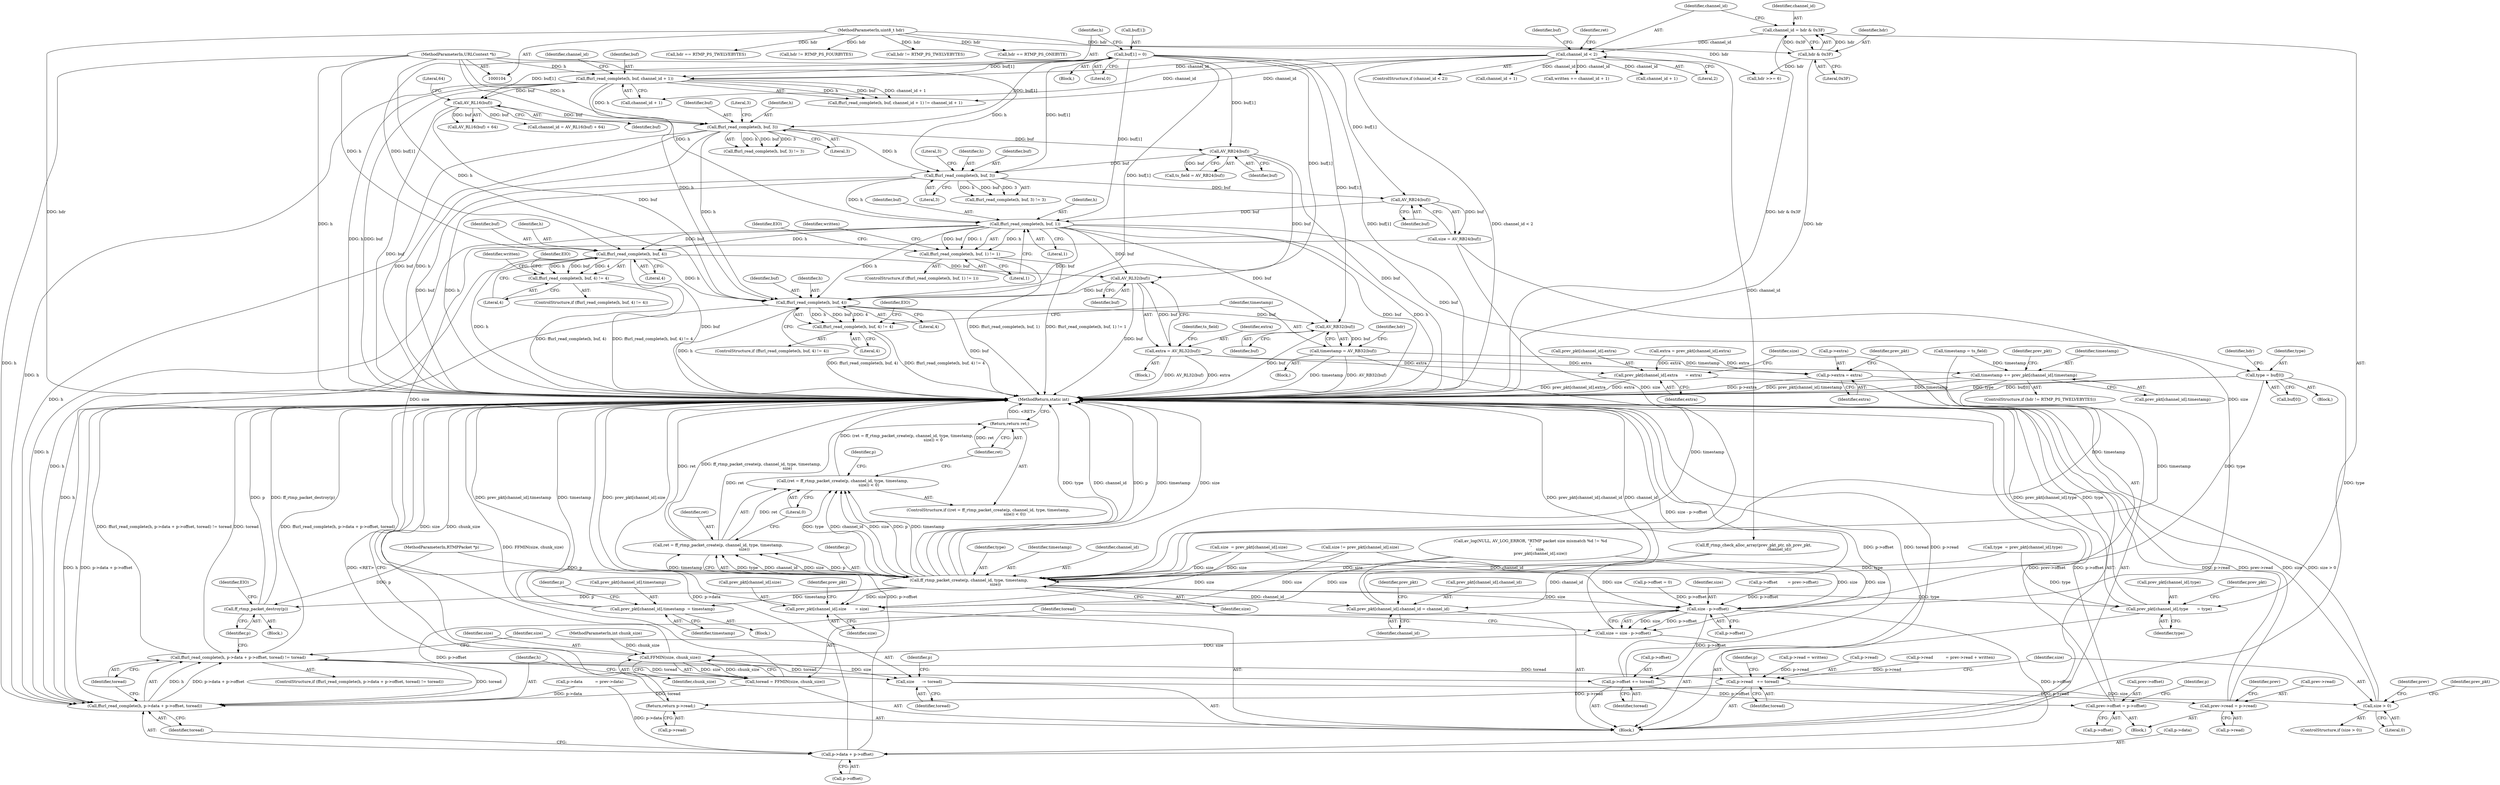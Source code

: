 digraph "0_FFmpeg_7d57ca4d9a75562fa32e40766211de150f8b3ee7@API" {
"1000265" [label="(Call,ffurl_read_complete(h, buf, 1))"];
"1000248" [label="(Call,ffurl_read_complete(h, buf, 3))"];
"1000226" [label="(Call,ffurl_read_complete(h, buf, 3))"];
"1000148" [label="(Call,ffurl_read_complete(h, buf, channel_id + 1))"];
"1000105" [label="(MethodParameterIn,URLContext *h)"];
"1000141" [label="(Call,buf[1] = 0)"];
"1000137" [label="(Call,channel_id < 2)"];
"1000131" [label="(Call,channel_id = hdr & 0x3F)"];
"1000133" [label="(Call,hdr & 0x3F)"];
"1000110" [label="(MethodParameterIn,uint8_t hdr)"];
"1000168" [label="(Call,AV_RL16(buf))"];
"1000239" [label="(Call,AV_RB24(buf))"];
"1000261" [label="(Call,AV_RB24(buf))"];
"1000264" [label="(Call,ffurl_read_complete(h, buf, 1) != 1)"];
"1000275" [label="(Call,type = buf[0])"];
"1000386" [label="(Call,ff_rtmp_packet_create(p, channel_id, type, timestamp,\n                                          size))"];
"1000383" [label="(Call,(ret = ff_rtmp_packet_create(p, channel_id, type, timestamp,\n                                          size)) < 0)"];
"1000384" [label="(Call,ret = ff_rtmp_packet_create(p, channel_id, type, timestamp,\n                                          size))"];
"1000393" [label="(Return,return ret;)"];
"1000412" [label="(Call,prev_pkt[channel_id].timestamp  = timestamp)"];
"1000503" [label="(Call,prev_pkt[channel_id].channel_id = channel_id)"];
"1000510" [label="(Call,prev_pkt[channel_id].type       = type)"];
"1000517" [label="(Call,prev_pkt[channel_id].size       = size)"];
"1000533" [label="(Call,size - p->offset)"];
"1000531" [label="(Call,size = size - p->offset)"];
"1000540" [label="(Call,FFMIN(size, chunk_size))"];
"1000538" [label="(Call,toread = FFMIN(size, chunk_size))"];
"1000545" [label="(Call,ffurl_read_complete(h, p->data + p->offset, toread))"];
"1000544" [label="(Call,ffurl_read_complete(h, p->data + p->offset, toread) != toread)"];
"1000562" [label="(Call,size      -= toread)"];
"1000576" [label="(Call,size > 0)"];
"1000565" [label="(Call,p->read   += toread)"];
"1000594" [label="(Call,prev->read = p->read)"];
"1000623" [label="(Return,return p->read;)"];
"1000570" [label="(Call,p->offset += toread)"];
"1000601" [label="(Call,prev->offset = p->offset)"];
"1000547" [label="(Call,p->data + p->offset)"];
"1000557" [label="(Call,ff_rtmp_packet_destroy(p))"];
"1000287" [label="(Call,ffurl_read_complete(h, buf, 4))"];
"1000286" [label="(Call,ffurl_read_complete(h, buf, 4) != 4)"];
"1000300" [label="(Call,AV_RL32(buf))"];
"1000298" [label="(Call,extra = AV_RL32(buf))"];
"1000498" [label="(Call,p->extra = extra)"];
"1000524" [label="(Call,prev_pkt[channel_id].extra      = extra)"];
"1000309" [label="(Call,ffurl_read_complete(h, buf, 4))"];
"1000308" [label="(Call,ffurl_read_complete(h, buf, 4) != 4)"];
"1000319" [label="(Call,AV_RB32(buf))"];
"1000317" [label="(Call,timestamp = AV_RB32(buf))"];
"1000330" [label="(Call,timestamp += prev_pkt[channel_id].timestamp)"];
"1000503" [label="(Call,prev_pkt[channel_id].channel_id = channel_id)"];
"1000513" [label="(Identifier,prev_pkt)"];
"1000400" [label="(Call,p->offset = 0)"];
"1000143" [label="(Identifier,buf)"];
"1000538" [label="(Call,toread = FFMIN(size, chunk_size))"];
"1000598" [label="(Call,p->read)"];
"1000261" [label="(Call,AV_RB24(buf))"];
"1000267" [label="(Identifier,buf)"];
"1000200" [label="(Call,extra = prev_pkt[channel_id].extra)"];
"1000397" [label="(Identifier,p)"];
"1000565" [label="(Call,p->read   += toread)"];
"1000389" [label="(Identifier,type)"];
"1000603" [label="(Identifier,prev)"];
"1000524" [label="(Call,prev_pkt[channel_id].extra      = extra)"];
"1000498" [label="(Call,p->extra = extra)"];
"1000281" [label="(Call,hdr == RTMP_PS_TWELVEBYTES)"];
"1000541" [label="(Identifier,size)"];
"1000572" [label="(Identifier,p)"];
"1000578" [label="(Literal,0)"];
"1000135" [label="(Literal,0x3F)"];
"1000510" [label="(Call,prev_pkt[channel_id].type       = type)"];
"1000265" [label="(Call,ffurl_read_complete(h, buf, 1))"];
"1000558" [label="(Identifier,p)"];
"1000111" [label="(Block,)"];
"1000155" [label="(Identifier,channel_id)"];
"1000328" [label="(Identifier,hdr)"];
"1000386" [label="(Call,ff_rtmp_packet_create(p, channel_id, type, timestamp,\n                                          size))"];
"1000308" [label="(Call,ffurl_read_complete(h, buf, 4) != 4)"];
"1000140" [label="(Block,)"];
"1000506" [label="(Identifier,prev_pkt)"];
"1000563" [label="(Identifier,size)"];
"1000548" [label="(Call,p->data)"];
"1000567" [label="(Identifier,p)"];
"1000318" [label="(Identifier,timestamp)"];
"1000312" [label="(Literal,4)"];
"1000268" [label="(Literal,1)"];
"1000252" [label="(Literal,3)"];
"1000341" [label="(Identifier,prev_pkt)"];
"1000106" [label="(MethodParameterIn,RTMPPacket *p)"];
"1000534" [label="(Identifier,size)"];
"1000516" [label="(Identifier,type)"];
"1000145" [label="(Literal,0)"];
"1000307" [label="(ControlStructure,if (ffurl_read_complete(h, buf, 4) != 4))"];
"1000300" [label="(Call,AV_RL32(buf))"];
"1000533" [label="(Call,size - p->offset)"];
"1000511" [label="(Call,prev_pkt[channel_id].type)"];
"1000518" [label="(Call,prev_pkt[channel_id].size)"];
"1000579" [label="(Block,)"];
"1000390" [label="(Identifier,timestamp)"];
"1000623" [label="(Return,return p->read;)"];
"1000160" [label="(Call,written += channel_id + 1)"];
"1000186" [label="(Call,size  = prev_pkt[channel_id].size)"];
"1000547" [label="(Call,p->data + p->offset)"];
"1000545" [label="(Call,ffurl_read_complete(h, p->data + p->offset, toread))"];
"1000383" [label="(Call,(ret = ff_rtmp_packet_create(p, channel_id, type, timestamp,\n                                          size)) < 0)"];
"1000272" [label="(Identifier,EIO)"];
"1000228" [label="(Identifier,buf)"];
"1000569" [label="(Identifier,toread)"];
"1000384" [label="(Call,ret = ff_rtmp_packet_create(p, channel_id, type, timestamp,\n                                          size))"];
"1000561" [label="(Identifier,EIO)"];
"1000564" [label="(Identifier,toread)"];
"1000605" [label="(Call,p->offset)"];
"1000316" [label="(Identifier,EIO)"];
"1000165" [label="(Call,channel_id = AV_RL16(buf) + 64)"];
"1000311" [label="(Identifier,buf)"];
"1000562" [label="(Call,size      -= toread)"];
"1000330" [label="(Call,timestamp += prev_pkt[channel_id].timestamp)"];
"1000296" [label="(Identifier,written)"];
"1000393" [label="(Return,return ret;)"];
"1000285" [label="(ControlStructure,if (ffurl_read_complete(h, buf, 4) != 4))"];
"1000226" [label="(Call,ffurl_read_complete(h, buf, 3))"];
"1000575" [label="(ControlStructure,if (size > 0))"];
"1000543" [label="(ControlStructure,if (ffurl_read_complete(h, p->data + p->offset, toread) != toread))"];
"1000289" [label="(Identifier,buf)"];
"1000470" [label="(Call,p->offset        = prev->offset)"];
"1000137" [label="(Call,channel_id < 2)"];
"1000245" [label="(Block,)"];
"1000162" [label="(Call,channel_id + 1)"];
"1000225" [label="(Call,ffurl_read_complete(h, buf, 3) != 3)"];
"1000412" [label="(Call,prev_pkt[channel_id].timestamp  = timestamp)"];
"1000525" [label="(Call,prev_pkt[channel_id].extra)"];
"1000344" [label="(Call,size != prev_pkt[channel_id].size)"];
"1000175" [label="(Call,ff_rtmp_check_alloc_array(prev_pkt_ptr, nb_prev_pkt,\n                                         channel_id))"];
"1000242" [label="(Call,hdr != RTMP_PS_FOURBYTES)"];
"1000388" [label="(Identifier,channel_id)"];
"1000381" [label="(Block,)"];
"1000229" [label="(Literal,3)"];
"1000151" [label="(Call,channel_id + 1)"];
"1000262" [label="(Identifier,buf)"];
"1000107" [label="(MethodParameterIn,int chunk_size)"];
"1000554" [label="(Identifier,toread)"];
"1000595" [label="(Call,prev->read)"];
"1000248" [label="(Call,ffurl_read_complete(h, buf, 3))"];
"1000132" [label="(Identifier,channel_id)"];
"1000288" [label="(Identifier,h)"];
"1000551" [label="(Call,p->offset)"];
"1000527" [label="(Identifier,prev_pkt)"];
"1000594" [label="(Call,prev->read = p->read)"];
"1000105" [label="(MethodParameterIn,URLContext *h)"];
"1000320" [label="(Identifier,buf)"];
"1000274" [label="(Identifier,written)"];
"1000601" [label="(Call,prev->offset = p->offset)"];
"1000556" [label="(Block,)"];
"1000277" [label="(Call,buf[0])"];
"1000251" [label="(Literal,3)"];
"1000304" [label="(Identifier,ts_field)"];
"1000131" [label="(Call,channel_id = hdr & 0x3F)"];
"1000523" [label="(Identifier,size)"];
"1000602" [label="(Call,prev->offset)"];
"1000230" [label="(Literal,3)"];
"1000150" [label="(Identifier,buf)"];
"1000169" [label="(Identifier,buf)"];
"1000276" [label="(Identifier,type)"];
"1000227" [label="(Identifier,h)"];
"1000313" [label="(Literal,4)"];
"1000306" [label="(Block,)"];
"1000134" [label="(Identifier,hdr)"];
"1000502" [label="(Identifier,extra)"];
"1000392" [label="(Literal,0)"];
"1000323" [label="(Call,timestamp = ts_field)"];
"1000540" [label="(Call,FFMIN(size, chunk_size))"];
"1000249" [label="(Identifier,h)"];
"1000174" [label="(Identifier,ret)"];
"1000327" [label="(Call,hdr != RTMP_PS_TWELVEBYTES)"];
"1000520" [label="(Identifier,prev_pkt)"];
"1000290" [label="(Literal,4)"];
"1000310" [label="(Identifier,h)"];
"1000250" [label="(Identifier,buf)"];
"1000577" [label="(Identifier,size)"];
"1000141" [label="(Call,buf[1] = 0)"];
"1000247" [label="(Call,ffurl_read_complete(h, buf, 3) != 3)"];
"1000110" [label="(MethodParameterIn,uint8_t hdr)"];
"1000395" [label="(Call,p->read = written)"];
"1000148" [label="(Call,ffurl_read_complete(h, buf, channel_id + 1))"];
"1000542" [label="(Identifier,chunk_size)"];
"1000167" [label="(Call,AV_RL16(buf) + 64)"];
"1000391" [label="(Identifier,size)"];
"1000555" [label="(Identifier,toread)"];
"1000269" [label="(Literal,1)"];
"1000385" [label="(Identifier,ret)"];
"1000294" [label="(Identifier,EIO)"];
"1000428" [label="(Call,p->data          = prev->data)"];
"1000624" [label="(Call,p->read)"];
"1000571" [label="(Call,p->offset)"];
"1000566" [label="(Call,p->read)"];
"1000530" [label="(Identifier,extra)"];
"1000627" [label="(MethodReturn,static int)"];
"1000535" [label="(Call,p->offset)"];
"1000309" [label="(Call,ffurl_read_complete(h, buf, 4))"];
"1000139" [label="(Literal,2)"];
"1000319" [label="(Call,AV_RB32(buf))"];
"1000387" [label="(Identifier,p)"];
"1000570" [label="(Call,p->offset += toread)"];
"1000544" [label="(Call,ffurl_read_complete(h, p->data + p->offset, toread) != toread)"];
"1000286" [label="(Call,ffurl_read_complete(h, buf, 4) != 4)"];
"1000326" [label="(ControlStructure,if (hdr != RTMP_PS_TWELVEBYTES))"];
"1000331" [label="(Identifier,timestamp)"];
"1000557" [label="(Call,ff_rtmp_packet_destroy(p))"];
"1000211" [label="(Call,hdr == RTMP_PS_ONEBYTE)"];
"1000418" [label="(Identifier,timestamp)"];
"1000352" [label="(Call,av_log(NULL, AV_LOG_ERROR, \"RTMP packet size mismatch %d != %d\n\",\n                size,\n                prev_pkt[channel_id].size))"];
"1000539" [label="(Identifier,toread)"];
"1000284" [label="(Block,)"];
"1000263" [label="(ControlStructure,if (ffurl_read_complete(h, buf, 1) != 1))"];
"1000531" [label="(Call,size = size - p->offset)"];
"1000298" [label="(Call,extra = AV_RL32(buf))"];
"1000207" [label="(Call,hdr >>= 6)"];
"1000136" [label="(ControlStructure,if (channel_id < 2))"];
"1000413" [label="(Call,prev_pkt[channel_id].timestamp)"];
"1000610" [label="(Identifier,p)"];
"1000299" [label="(Identifier,extra)"];
"1000275" [label="(Call,type = buf[0])"];
"1000266" [label="(Identifier,h)"];
"1000317" [label="(Call,timestamp = AV_RB32(buf))"];
"1000394" [label="(Identifier,ret)"];
"1000291" [label="(Literal,4)"];
"1000532" [label="(Identifier,size)"];
"1000170" [label="(Literal,64)"];
"1000133" [label="(Call,hdr & 0x3F)"];
"1000142" [label="(Call,buf[1])"];
"1000382" [label="(ControlStructure,if ((ret = ff_rtmp_packet_create(p, channel_id, type, timestamp,\n                                          size)) < 0))"];
"1000500" [label="(Identifier,p)"];
"1000582" [label="(Identifier,prev)"];
"1000574" [label="(Identifier,toread)"];
"1000301" [label="(Identifier,buf)"];
"1000619" [label="(Identifier,prev_pkt)"];
"1000287" [label="(Call,ffurl_read_complete(h, buf, 4))"];
"1000237" [label="(Call,ts_field = AV_RB24(buf))"];
"1000509" [label="(Identifier,channel_id)"];
"1000332" [label="(Call,prev_pkt[channel_id].timestamp)"];
"1000282" [label="(Identifier,hdr)"];
"1000168" [label="(Call,AV_RL16(buf))"];
"1000504" [label="(Call,prev_pkt[channel_id].channel_id)"];
"1000264" [label="(Call,ffurl_read_complete(h, buf, 1) != 1)"];
"1000138" [label="(Identifier,channel_id)"];
"1000154" [label="(Call,channel_id + 1)"];
"1000546" [label="(Identifier,h)"];
"1000149" [label="(Identifier,h)"];
"1000576" [label="(Call,size > 0)"];
"1000499" [label="(Call,p->extra)"];
"1000259" [label="(Call,size = AV_RB24(buf))"];
"1000477" [label="(Call,p->read          = prev->read + written)"];
"1000193" [label="(Call,type  = prev_pkt[channel_id].type)"];
"1000517" [label="(Call,prev_pkt[channel_id].size       = size)"];
"1000147" [label="(Call,ffurl_read_complete(h, buf, channel_id + 1) != channel_id + 1)"];
"1000240" [label="(Identifier,buf)"];
"1000239" [label="(Call,AV_RB24(buf))"];
"1000265" -> "1000264"  [label="AST: "];
"1000265" -> "1000268"  [label="CFG: "];
"1000266" -> "1000265"  [label="AST: "];
"1000267" -> "1000265"  [label="AST: "];
"1000268" -> "1000265"  [label="AST: "];
"1000269" -> "1000265"  [label="CFG: "];
"1000265" -> "1000627"  [label="DDG: buf"];
"1000265" -> "1000627"  [label="DDG: h"];
"1000265" -> "1000264"  [label="DDG: h"];
"1000265" -> "1000264"  [label="DDG: buf"];
"1000265" -> "1000264"  [label="DDG: 1"];
"1000248" -> "1000265"  [label="DDG: h"];
"1000105" -> "1000265"  [label="DDG: h"];
"1000141" -> "1000265"  [label="DDG: buf[1]"];
"1000261" -> "1000265"  [label="DDG: buf"];
"1000265" -> "1000275"  [label="DDG: buf"];
"1000265" -> "1000287"  [label="DDG: h"];
"1000265" -> "1000287"  [label="DDG: buf"];
"1000265" -> "1000300"  [label="DDG: buf"];
"1000265" -> "1000309"  [label="DDG: h"];
"1000265" -> "1000309"  [label="DDG: buf"];
"1000265" -> "1000319"  [label="DDG: buf"];
"1000265" -> "1000545"  [label="DDG: h"];
"1000248" -> "1000247"  [label="AST: "];
"1000248" -> "1000251"  [label="CFG: "];
"1000249" -> "1000248"  [label="AST: "];
"1000250" -> "1000248"  [label="AST: "];
"1000251" -> "1000248"  [label="AST: "];
"1000252" -> "1000248"  [label="CFG: "];
"1000248" -> "1000627"  [label="DDG: buf"];
"1000248" -> "1000627"  [label="DDG: h"];
"1000248" -> "1000247"  [label="DDG: h"];
"1000248" -> "1000247"  [label="DDG: buf"];
"1000248" -> "1000247"  [label="DDG: 3"];
"1000226" -> "1000248"  [label="DDG: h"];
"1000105" -> "1000248"  [label="DDG: h"];
"1000141" -> "1000248"  [label="DDG: buf[1]"];
"1000239" -> "1000248"  [label="DDG: buf"];
"1000248" -> "1000261"  [label="DDG: buf"];
"1000226" -> "1000225"  [label="AST: "];
"1000226" -> "1000229"  [label="CFG: "];
"1000227" -> "1000226"  [label="AST: "];
"1000228" -> "1000226"  [label="AST: "];
"1000229" -> "1000226"  [label="AST: "];
"1000230" -> "1000226"  [label="CFG: "];
"1000226" -> "1000627"  [label="DDG: h"];
"1000226" -> "1000627"  [label="DDG: buf"];
"1000226" -> "1000225"  [label="DDG: h"];
"1000226" -> "1000225"  [label="DDG: buf"];
"1000226" -> "1000225"  [label="DDG: 3"];
"1000148" -> "1000226"  [label="DDG: h"];
"1000105" -> "1000226"  [label="DDG: h"];
"1000141" -> "1000226"  [label="DDG: buf[1]"];
"1000168" -> "1000226"  [label="DDG: buf"];
"1000226" -> "1000239"  [label="DDG: buf"];
"1000226" -> "1000309"  [label="DDG: h"];
"1000226" -> "1000545"  [label="DDG: h"];
"1000148" -> "1000147"  [label="AST: "];
"1000148" -> "1000151"  [label="CFG: "];
"1000149" -> "1000148"  [label="AST: "];
"1000150" -> "1000148"  [label="AST: "];
"1000151" -> "1000148"  [label="AST: "];
"1000155" -> "1000148"  [label="CFG: "];
"1000148" -> "1000627"  [label="DDG: h"];
"1000148" -> "1000627"  [label="DDG: buf"];
"1000148" -> "1000147"  [label="DDG: h"];
"1000148" -> "1000147"  [label="DDG: buf"];
"1000148" -> "1000147"  [label="DDG: channel_id + 1"];
"1000105" -> "1000148"  [label="DDG: h"];
"1000141" -> "1000148"  [label="DDG: buf[1]"];
"1000137" -> "1000148"  [label="DDG: channel_id"];
"1000148" -> "1000168"  [label="DDG: buf"];
"1000148" -> "1000309"  [label="DDG: h"];
"1000148" -> "1000545"  [label="DDG: h"];
"1000105" -> "1000104"  [label="AST: "];
"1000105" -> "1000627"  [label="DDG: h"];
"1000105" -> "1000287"  [label="DDG: h"];
"1000105" -> "1000309"  [label="DDG: h"];
"1000105" -> "1000545"  [label="DDG: h"];
"1000141" -> "1000140"  [label="AST: "];
"1000141" -> "1000145"  [label="CFG: "];
"1000142" -> "1000141"  [label="AST: "];
"1000145" -> "1000141"  [label="AST: "];
"1000149" -> "1000141"  [label="CFG: "];
"1000141" -> "1000627"  [label="DDG: buf[1]"];
"1000141" -> "1000168"  [label="DDG: buf[1]"];
"1000141" -> "1000239"  [label="DDG: buf[1]"];
"1000141" -> "1000261"  [label="DDG: buf[1]"];
"1000141" -> "1000287"  [label="DDG: buf[1]"];
"1000141" -> "1000300"  [label="DDG: buf[1]"];
"1000141" -> "1000309"  [label="DDG: buf[1]"];
"1000141" -> "1000319"  [label="DDG: buf[1]"];
"1000137" -> "1000136"  [label="AST: "];
"1000137" -> "1000139"  [label="CFG: "];
"1000138" -> "1000137"  [label="AST: "];
"1000139" -> "1000137"  [label="AST: "];
"1000143" -> "1000137"  [label="CFG: "];
"1000174" -> "1000137"  [label="CFG: "];
"1000137" -> "1000627"  [label="DDG: channel_id < 2"];
"1000131" -> "1000137"  [label="DDG: channel_id"];
"1000137" -> "1000151"  [label="DDG: channel_id"];
"1000137" -> "1000147"  [label="DDG: channel_id"];
"1000137" -> "1000154"  [label="DDG: channel_id"];
"1000137" -> "1000160"  [label="DDG: channel_id"];
"1000137" -> "1000162"  [label="DDG: channel_id"];
"1000137" -> "1000175"  [label="DDG: channel_id"];
"1000131" -> "1000111"  [label="AST: "];
"1000131" -> "1000133"  [label="CFG: "];
"1000132" -> "1000131"  [label="AST: "];
"1000133" -> "1000131"  [label="AST: "];
"1000138" -> "1000131"  [label="CFG: "];
"1000131" -> "1000627"  [label="DDG: hdr & 0x3F"];
"1000133" -> "1000131"  [label="DDG: hdr"];
"1000133" -> "1000131"  [label="DDG: 0x3F"];
"1000133" -> "1000135"  [label="CFG: "];
"1000134" -> "1000133"  [label="AST: "];
"1000135" -> "1000133"  [label="AST: "];
"1000133" -> "1000627"  [label="DDG: hdr"];
"1000110" -> "1000133"  [label="DDG: hdr"];
"1000133" -> "1000207"  [label="DDG: hdr"];
"1000110" -> "1000104"  [label="AST: "];
"1000110" -> "1000627"  [label="DDG: hdr"];
"1000110" -> "1000207"  [label="DDG: hdr"];
"1000110" -> "1000211"  [label="DDG: hdr"];
"1000110" -> "1000242"  [label="DDG: hdr"];
"1000110" -> "1000281"  [label="DDG: hdr"];
"1000110" -> "1000327"  [label="DDG: hdr"];
"1000168" -> "1000167"  [label="AST: "];
"1000168" -> "1000169"  [label="CFG: "];
"1000169" -> "1000168"  [label="AST: "];
"1000170" -> "1000168"  [label="CFG: "];
"1000168" -> "1000627"  [label="DDG: buf"];
"1000168" -> "1000165"  [label="DDG: buf"];
"1000168" -> "1000167"  [label="DDG: buf"];
"1000168" -> "1000309"  [label="DDG: buf"];
"1000239" -> "1000237"  [label="AST: "];
"1000239" -> "1000240"  [label="CFG: "];
"1000240" -> "1000239"  [label="AST: "];
"1000237" -> "1000239"  [label="CFG: "];
"1000239" -> "1000627"  [label="DDG: buf"];
"1000239" -> "1000237"  [label="DDG: buf"];
"1000239" -> "1000309"  [label="DDG: buf"];
"1000261" -> "1000259"  [label="AST: "];
"1000261" -> "1000262"  [label="CFG: "];
"1000262" -> "1000261"  [label="AST: "];
"1000259" -> "1000261"  [label="CFG: "];
"1000261" -> "1000259"  [label="DDG: buf"];
"1000264" -> "1000263"  [label="AST: "];
"1000264" -> "1000269"  [label="CFG: "];
"1000269" -> "1000264"  [label="AST: "];
"1000272" -> "1000264"  [label="CFG: "];
"1000274" -> "1000264"  [label="CFG: "];
"1000264" -> "1000627"  [label="DDG: ffurl_read_complete(h, buf, 1)"];
"1000264" -> "1000627"  [label="DDG: ffurl_read_complete(h, buf, 1) != 1"];
"1000275" -> "1000245"  [label="AST: "];
"1000275" -> "1000277"  [label="CFG: "];
"1000276" -> "1000275"  [label="AST: "];
"1000277" -> "1000275"  [label="AST: "];
"1000282" -> "1000275"  [label="CFG: "];
"1000275" -> "1000627"  [label="DDG: type"];
"1000275" -> "1000627"  [label="DDG: buf[0]"];
"1000275" -> "1000386"  [label="DDG: type"];
"1000275" -> "1000510"  [label="DDG: type"];
"1000386" -> "1000384"  [label="AST: "];
"1000386" -> "1000391"  [label="CFG: "];
"1000387" -> "1000386"  [label="AST: "];
"1000388" -> "1000386"  [label="AST: "];
"1000389" -> "1000386"  [label="AST: "];
"1000390" -> "1000386"  [label="AST: "];
"1000391" -> "1000386"  [label="AST: "];
"1000384" -> "1000386"  [label="CFG: "];
"1000386" -> "1000627"  [label="DDG: type"];
"1000386" -> "1000627"  [label="DDG: channel_id"];
"1000386" -> "1000627"  [label="DDG: p"];
"1000386" -> "1000627"  [label="DDG: timestamp"];
"1000386" -> "1000627"  [label="DDG: size"];
"1000386" -> "1000383"  [label="DDG: type"];
"1000386" -> "1000383"  [label="DDG: channel_id"];
"1000386" -> "1000383"  [label="DDG: size"];
"1000386" -> "1000383"  [label="DDG: p"];
"1000386" -> "1000383"  [label="DDG: timestamp"];
"1000386" -> "1000384"  [label="DDG: type"];
"1000386" -> "1000384"  [label="DDG: channel_id"];
"1000386" -> "1000384"  [label="DDG: size"];
"1000386" -> "1000384"  [label="DDG: p"];
"1000386" -> "1000384"  [label="DDG: timestamp"];
"1000106" -> "1000386"  [label="DDG: p"];
"1000175" -> "1000386"  [label="DDG: channel_id"];
"1000193" -> "1000386"  [label="DDG: type"];
"1000330" -> "1000386"  [label="DDG: timestamp"];
"1000317" -> "1000386"  [label="DDG: timestamp"];
"1000323" -> "1000386"  [label="DDG: timestamp"];
"1000186" -> "1000386"  [label="DDG: size"];
"1000344" -> "1000386"  [label="DDG: size"];
"1000352" -> "1000386"  [label="DDG: size"];
"1000259" -> "1000386"  [label="DDG: size"];
"1000386" -> "1000412"  [label="DDG: timestamp"];
"1000386" -> "1000503"  [label="DDG: channel_id"];
"1000386" -> "1000510"  [label="DDG: type"];
"1000386" -> "1000517"  [label="DDG: size"];
"1000386" -> "1000533"  [label="DDG: size"];
"1000386" -> "1000557"  [label="DDG: p"];
"1000383" -> "1000382"  [label="AST: "];
"1000383" -> "1000392"  [label="CFG: "];
"1000384" -> "1000383"  [label="AST: "];
"1000392" -> "1000383"  [label="AST: "];
"1000394" -> "1000383"  [label="CFG: "];
"1000397" -> "1000383"  [label="CFG: "];
"1000383" -> "1000627"  [label="DDG: (ret = ff_rtmp_packet_create(p, channel_id, type, timestamp,\n                                          size)) < 0"];
"1000384" -> "1000383"  [label="DDG: ret"];
"1000385" -> "1000384"  [label="AST: "];
"1000392" -> "1000384"  [label="CFG: "];
"1000384" -> "1000627"  [label="DDG: ff_rtmp_packet_create(p, channel_id, type, timestamp,\n                                          size)"];
"1000384" -> "1000627"  [label="DDG: ret"];
"1000384" -> "1000393"  [label="DDG: ret"];
"1000393" -> "1000382"  [label="AST: "];
"1000393" -> "1000394"  [label="CFG: "];
"1000394" -> "1000393"  [label="AST: "];
"1000627" -> "1000393"  [label="CFG: "];
"1000393" -> "1000627"  [label="DDG: <RET>"];
"1000394" -> "1000393"  [label="DDG: ret"];
"1000412" -> "1000381"  [label="AST: "];
"1000412" -> "1000418"  [label="CFG: "];
"1000413" -> "1000412"  [label="AST: "];
"1000418" -> "1000412"  [label="AST: "];
"1000500" -> "1000412"  [label="CFG: "];
"1000412" -> "1000627"  [label="DDG: prev_pkt[channel_id].timestamp"];
"1000412" -> "1000627"  [label="DDG: timestamp"];
"1000503" -> "1000111"  [label="AST: "];
"1000503" -> "1000509"  [label="CFG: "];
"1000504" -> "1000503"  [label="AST: "];
"1000509" -> "1000503"  [label="AST: "];
"1000513" -> "1000503"  [label="CFG: "];
"1000503" -> "1000627"  [label="DDG: channel_id"];
"1000503" -> "1000627"  [label="DDG: prev_pkt[channel_id].channel_id"];
"1000175" -> "1000503"  [label="DDG: channel_id"];
"1000510" -> "1000111"  [label="AST: "];
"1000510" -> "1000516"  [label="CFG: "];
"1000511" -> "1000510"  [label="AST: "];
"1000516" -> "1000510"  [label="AST: "];
"1000520" -> "1000510"  [label="CFG: "];
"1000510" -> "1000627"  [label="DDG: prev_pkt[channel_id].type"];
"1000510" -> "1000627"  [label="DDG: type"];
"1000193" -> "1000510"  [label="DDG: type"];
"1000517" -> "1000111"  [label="AST: "];
"1000517" -> "1000523"  [label="CFG: "];
"1000518" -> "1000517"  [label="AST: "];
"1000523" -> "1000517"  [label="AST: "];
"1000527" -> "1000517"  [label="CFG: "];
"1000517" -> "1000627"  [label="DDG: prev_pkt[channel_id].size"];
"1000186" -> "1000517"  [label="DDG: size"];
"1000344" -> "1000517"  [label="DDG: size"];
"1000352" -> "1000517"  [label="DDG: size"];
"1000259" -> "1000517"  [label="DDG: size"];
"1000533" -> "1000531"  [label="AST: "];
"1000533" -> "1000535"  [label="CFG: "];
"1000534" -> "1000533"  [label="AST: "];
"1000535" -> "1000533"  [label="AST: "];
"1000531" -> "1000533"  [label="CFG: "];
"1000533" -> "1000531"  [label="DDG: size"];
"1000533" -> "1000531"  [label="DDG: p->offset"];
"1000186" -> "1000533"  [label="DDG: size"];
"1000344" -> "1000533"  [label="DDG: size"];
"1000352" -> "1000533"  [label="DDG: size"];
"1000259" -> "1000533"  [label="DDG: size"];
"1000400" -> "1000533"  [label="DDG: p->offset"];
"1000470" -> "1000533"  [label="DDG: p->offset"];
"1000533" -> "1000545"  [label="DDG: p->offset"];
"1000533" -> "1000547"  [label="DDG: p->offset"];
"1000533" -> "1000570"  [label="DDG: p->offset"];
"1000531" -> "1000111"  [label="AST: "];
"1000532" -> "1000531"  [label="AST: "];
"1000539" -> "1000531"  [label="CFG: "];
"1000531" -> "1000627"  [label="DDG: size - p->offset"];
"1000531" -> "1000540"  [label="DDG: size"];
"1000540" -> "1000538"  [label="AST: "];
"1000540" -> "1000542"  [label="CFG: "];
"1000541" -> "1000540"  [label="AST: "];
"1000542" -> "1000540"  [label="AST: "];
"1000538" -> "1000540"  [label="CFG: "];
"1000540" -> "1000627"  [label="DDG: chunk_size"];
"1000540" -> "1000627"  [label="DDG: size"];
"1000540" -> "1000538"  [label="DDG: size"];
"1000540" -> "1000538"  [label="DDG: chunk_size"];
"1000107" -> "1000540"  [label="DDG: chunk_size"];
"1000540" -> "1000562"  [label="DDG: size"];
"1000538" -> "1000111"  [label="AST: "];
"1000539" -> "1000538"  [label="AST: "];
"1000546" -> "1000538"  [label="CFG: "];
"1000538" -> "1000627"  [label="DDG: FFMIN(size, chunk_size)"];
"1000538" -> "1000545"  [label="DDG: toread"];
"1000545" -> "1000544"  [label="AST: "];
"1000545" -> "1000554"  [label="CFG: "];
"1000546" -> "1000545"  [label="AST: "];
"1000547" -> "1000545"  [label="AST: "];
"1000554" -> "1000545"  [label="AST: "];
"1000555" -> "1000545"  [label="CFG: "];
"1000545" -> "1000627"  [label="DDG: h"];
"1000545" -> "1000627"  [label="DDG: p->data + p->offset"];
"1000545" -> "1000544"  [label="DDG: h"];
"1000545" -> "1000544"  [label="DDG: p->data + p->offset"];
"1000545" -> "1000544"  [label="DDG: toread"];
"1000309" -> "1000545"  [label="DDG: h"];
"1000287" -> "1000545"  [label="DDG: h"];
"1000428" -> "1000545"  [label="DDG: p->data"];
"1000544" -> "1000543"  [label="AST: "];
"1000544" -> "1000555"  [label="CFG: "];
"1000555" -> "1000544"  [label="AST: "];
"1000558" -> "1000544"  [label="CFG: "];
"1000563" -> "1000544"  [label="CFG: "];
"1000544" -> "1000627"  [label="DDG: toread"];
"1000544" -> "1000627"  [label="DDG: ffurl_read_complete(h, p->data + p->offset, toread)"];
"1000544" -> "1000627"  [label="DDG: ffurl_read_complete(h, p->data + p->offset, toread) != toread"];
"1000544" -> "1000562"  [label="DDG: toread"];
"1000544" -> "1000565"  [label="DDG: toread"];
"1000544" -> "1000570"  [label="DDG: toread"];
"1000562" -> "1000111"  [label="AST: "];
"1000562" -> "1000564"  [label="CFG: "];
"1000563" -> "1000562"  [label="AST: "];
"1000564" -> "1000562"  [label="AST: "];
"1000567" -> "1000562"  [label="CFG: "];
"1000562" -> "1000576"  [label="DDG: size"];
"1000576" -> "1000575"  [label="AST: "];
"1000576" -> "1000578"  [label="CFG: "];
"1000577" -> "1000576"  [label="AST: "];
"1000578" -> "1000576"  [label="AST: "];
"1000582" -> "1000576"  [label="CFG: "];
"1000619" -> "1000576"  [label="CFG: "];
"1000576" -> "1000627"  [label="DDG: size"];
"1000576" -> "1000627"  [label="DDG: size > 0"];
"1000565" -> "1000111"  [label="AST: "];
"1000565" -> "1000569"  [label="CFG: "];
"1000566" -> "1000565"  [label="AST: "];
"1000569" -> "1000565"  [label="AST: "];
"1000572" -> "1000565"  [label="CFG: "];
"1000565" -> "1000627"  [label="DDG: p->read"];
"1000395" -> "1000565"  [label="DDG: p->read"];
"1000477" -> "1000565"  [label="DDG: p->read"];
"1000565" -> "1000594"  [label="DDG: p->read"];
"1000565" -> "1000623"  [label="DDG: p->read"];
"1000594" -> "1000579"  [label="AST: "];
"1000594" -> "1000598"  [label="CFG: "];
"1000595" -> "1000594"  [label="AST: "];
"1000598" -> "1000594"  [label="AST: "];
"1000603" -> "1000594"  [label="CFG: "];
"1000594" -> "1000627"  [label="DDG: p->read"];
"1000594" -> "1000627"  [label="DDG: prev->read"];
"1000623" -> "1000111"  [label="AST: "];
"1000623" -> "1000624"  [label="CFG: "];
"1000624" -> "1000623"  [label="AST: "];
"1000627" -> "1000623"  [label="CFG: "];
"1000623" -> "1000627"  [label="DDG: <RET>"];
"1000570" -> "1000111"  [label="AST: "];
"1000570" -> "1000574"  [label="CFG: "];
"1000571" -> "1000570"  [label="AST: "];
"1000574" -> "1000570"  [label="AST: "];
"1000577" -> "1000570"  [label="CFG: "];
"1000570" -> "1000627"  [label="DDG: p->offset"];
"1000570" -> "1000627"  [label="DDG: toread"];
"1000570" -> "1000601"  [label="DDG: p->offset"];
"1000601" -> "1000579"  [label="AST: "];
"1000601" -> "1000605"  [label="CFG: "];
"1000602" -> "1000601"  [label="AST: "];
"1000605" -> "1000601"  [label="AST: "];
"1000610" -> "1000601"  [label="CFG: "];
"1000601" -> "1000627"  [label="DDG: prev->offset"];
"1000601" -> "1000627"  [label="DDG: p->offset"];
"1000547" -> "1000551"  [label="CFG: "];
"1000548" -> "1000547"  [label="AST: "];
"1000551" -> "1000547"  [label="AST: "];
"1000554" -> "1000547"  [label="CFG: "];
"1000547" -> "1000627"  [label="DDG: p->data"];
"1000547" -> "1000627"  [label="DDG: p->offset"];
"1000428" -> "1000547"  [label="DDG: p->data"];
"1000557" -> "1000556"  [label="AST: "];
"1000557" -> "1000558"  [label="CFG: "];
"1000558" -> "1000557"  [label="AST: "];
"1000561" -> "1000557"  [label="CFG: "];
"1000557" -> "1000627"  [label="DDG: ff_rtmp_packet_destroy(p)"];
"1000557" -> "1000627"  [label="DDG: p"];
"1000106" -> "1000557"  [label="DDG: p"];
"1000287" -> "1000286"  [label="AST: "];
"1000287" -> "1000290"  [label="CFG: "];
"1000288" -> "1000287"  [label="AST: "];
"1000289" -> "1000287"  [label="AST: "];
"1000290" -> "1000287"  [label="AST: "];
"1000291" -> "1000287"  [label="CFG: "];
"1000287" -> "1000627"  [label="DDG: buf"];
"1000287" -> "1000627"  [label="DDG: h"];
"1000287" -> "1000286"  [label="DDG: h"];
"1000287" -> "1000286"  [label="DDG: buf"];
"1000287" -> "1000286"  [label="DDG: 4"];
"1000287" -> "1000300"  [label="DDG: buf"];
"1000287" -> "1000309"  [label="DDG: h"];
"1000286" -> "1000285"  [label="AST: "];
"1000286" -> "1000291"  [label="CFG: "];
"1000291" -> "1000286"  [label="AST: "];
"1000294" -> "1000286"  [label="CFG: "];
"1000296" -> "1000286"  [label="CFG: "];
"1000286" -> "1000627"  [label="DDG: ffurl_read_complete(h, buf, 4) != 4"];
"1000286" -> "1000627"  [label="DDG: ffurl_read_complete(h, buf, 4)"];
"1000300" -> "1000298"  [label="AST: "];
"1000300" -> "1000301"  [label="CFG: "];
"1000301" -> "1000300"  [label="AST: "];
"1000298" -> "1000300"  [label="CFG: "];
"1000300" -> "1000627"  [label="DDG: buf"];
"1000300" -> "1000298"  [label="DDG: buf"];
"1000300" -> "1000309"  [label="DDG: buf"];
"1000298" -> "1000284"  [label="AST: "];
"1000299" -> "1000298"  [label="AST: "];
"1000304" -> "1000298"  [label="CFG: "];
"1000298" -> "1000627"  [label="DDG: extra"];
"1000298" -> "1000627"  [label="DDG: AV_RL32(buf)"];
"1000298" -> "1000498"  [label="DDG: extra"];
"1000298" -> "1000524"  [label="DDG: extra"];
"1000498" -> "1000111"  [label="AST: "];
"1000498" -> "1000502"  [label="CFG: "];
"1000499" -> "1000498"  [label="AST: "];
"1000502" -> "1000498"  [label="AST: "];
"1000506" -> "1000498"  [label="CFG: "];
"1000498" -> "1000627"  [label="DDG: p->extra"];
"1000200" -> "1000498"  [label="DDG: extra"];
"1000524" -> "1000111"  [label="AST: "];
"1000524" -> "1000530"  [label="CFG: "];
"1000525" -> "1000524"  [label="AST: "];
"1000530" -> "1000524"  [label="AST: "];
"1000532" -> "1000524"  [label="CFG: "];
"1000524" -> "1000627"  [label="DDG: prev_pkt[channel_id].extra"];
"1000524" -> "1000627"  [label="DDG: extra"];
"1000200" -> "1000524"  [label="DDG: extra"];
"1000309" -> "1000308"  [label="AST: "];
"1000309" -> "1000312"  [label="CFG: "];
"1000310" -> "1000309"  [label="AST: "];
"1000311" -> "1000309"  [label="AST: "];
"1000312" -> "1000309"  [label="AST: "];
"1000313" -> "1000309"  [label="CFG: "];
"1000309" -> "1000627"  [label="DDG: h"];
"1000309" -> "1000627"  [label="DDG: buf"];
"1000309" -> "1000308"  [label="DDG: h"];
"1000309" -> "1000308"  [label="DDG: buf"];
"1000309" -> "1000308"  [label="DDG: 4"];
"1000309" -> "1000319"  [label="DDG: buf"];
"1000308" -> "1000307"  [label="AST: "];
"1000308" -> "1000313"  [label="CFG: "];
"1000313" -> "1000308"  [label="AST: "];
"1000316" -> "1000308"  [label="CFG: "];
"1000318" -> "1000308"  [label="CFG: "];
"1000308" -> "1000627"  [label="DDG: ffurl_read_complete(h, buf, 4)"];
"1000308" -> "1000627"  [label="DDG: ffurl_read_complete(h, buf, 4) != 4"];
"1000319" -> "1000317"  [label="AST: "];
"1000319" -> "1000320"  [label="CFG: "];
"1000320" -> "1000319"  [label="AST: "];
"1000317" -> "1000319"  [label="CFG: "];
"1000319" -> "1000627"  [label="DDG: buf"];
"1000319" -> "1000317"  [label="DDG: buf"];
"1000317" -> "1000306"  [label="AST: "];
"1000318" -> "1000317"  [label="AST: "];
"1000328" -> "1000317"  [label="CFG: "];
"1000317" -> "1000627"  [label="DDG: timestamp"];
"1000317" -> "1000627"  [label="DDG: AV_RB32(buf)"];
"1000317" -> "1000330"  [label="DDG: timestamp"];
"1000330" -> "1000326"  [label="AST: "];
"1000330" -> "1000332"  [label="CFG: "];
"1000331" -> "1000330"  [label="AST: "];
"1000332" -> "1000330"  [label="AST: "];
"1000341" -> "1000330"  [label="CFG: "];
"1000330" -> "1000627"  [label="DDG: timestamp"];
"1000330" -> "1000627"  [label="DDG: prev_pkt[channel_id].timestamp"];
"1000323" -> "1000330"  [label="DDG: timestamp"];
}
